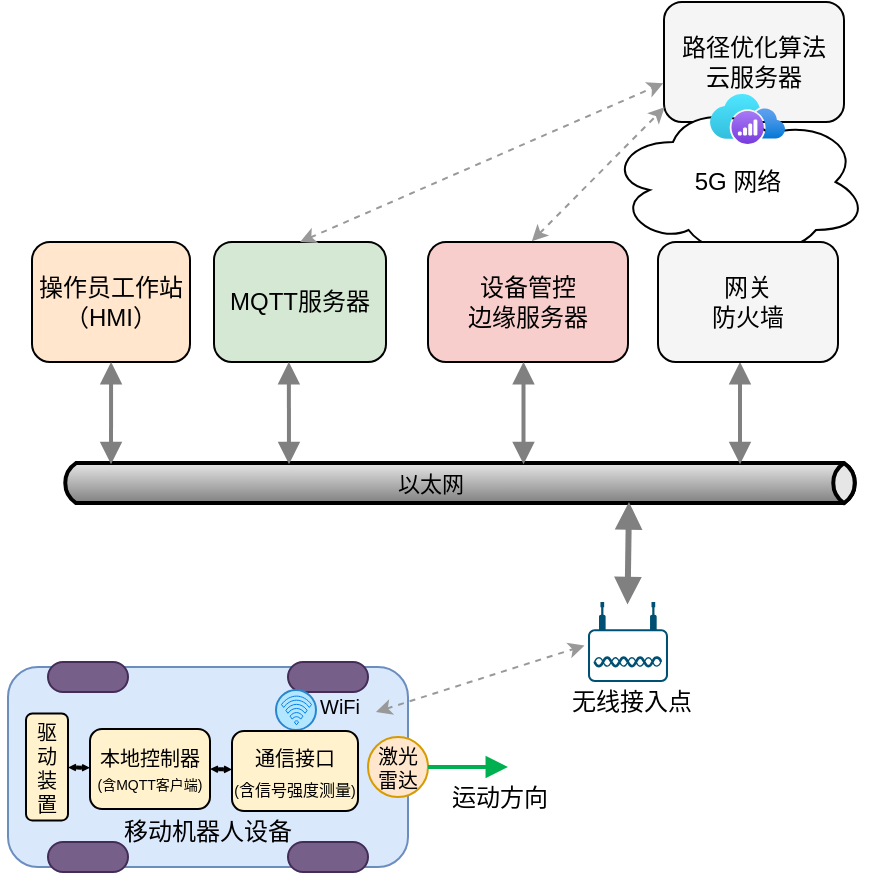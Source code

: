 <mxfile version="28.2.5">
  <diagram name="Page-1" id="eW3xqZJNIczU26sJt-Gz">
    <mxGraphModel dx="1240" dy="660" grid="1" gridSize="10" guides="1" tooltips="1" connect="1" arrows="1" fold="1" page="1" pageScale="1" pageWidth="960" pageHeight="1280" math="0" shadow="0">
      <root>
        <mxCell id="0" />
        <mxCell id="1" parent="0" />
        <mxCell id="mqtt" value="MQTT服务器" style="rounded=1;whiteSpace=wrap;html=1;fillColor=#d5e8d4;" parent="1" vertex="1">
          <mxGeometry x="173" y="180" width="86" height="60" as="geometry" />
        </mxCell>
        <mxCell id="edge" value="&lt;div&gt;设备管控&lt;/div&gt;&lt;div&gt;边缘服务器&lt;/div&gt;" style="rounded=1;whiteSpace=wrap;html=1;fillColor=#f8cecc;" parent="1" vertex="1">
          <mxGeometry x="280" y="180" width="100" height="60" as="geometry" />
        </mxCell>
        <mxCell id="hmi" value="&lt;div&gt;操作员工作站&lt;/div&gt;&lt;div&gt;（HMI）&lt;/div&gt;" style="rounded=1;whiteSpace=wrap;html=1;fillColor=#ffe6cc;" parent="1" vertex="1">
          <mxGeometry x="82" y="180" width="79" height="60" as="geometry" />
        </mxCell>
        <mxCell id="cloud" value="&lt;div&gt;路径优化算法&lt;/div&gt;&lt;div&gt;云服务器&lt;/div&gt;" style="rounded=1;whiteSpace=wrap;html=1;fillColor=#f5f5f5;" parent="1" vertex="1">
          <mxGeometry x="398" y="60" width="90" height="60" as="geometry" />
        </mxCell>
        <mxCell id="e6" style="endArrow=classic;endFill=1;dashed=1;strokeColor=#999999;entryX=-0.004;entryY=0.677;entryDx=0;entryDy=0;entryPerimeter=0;exitX=0.5;exitY=0;exitDx=0;exitDy=0;startArrow=classic;startFill=1;startSize=5;endSize=5;" parent="1" source="mqtt" target="cloud" edge="1">
          <mxGeometry relative="1" as="geometry">
            <mxPoint x="-181" y="213.406" as="sourcePoint" />
            <mxPoint x="360.0" y="99.998" as="targetPoint" />
          </mxGeometry>
        </mxCell>
        <mxCell id="FVhyo1jwLFq0jIHUH1NA-1" value="" style="rounded=1;whiteSpace=wrap;html=1;fillColor=#dae8fc;strokeColor=#6c8ebf;fontSize=14;fontStyle=1;fontColor=light-dark(#000000,#2433FF);" parent="1" vertex="1">
          <mxGeometry x="70" y="392.5" width="200" height="100" as="geometry" />
        </mxCell>
        <mxCell id="FVhyo1jwLFq0jIHUH1NA-2" value="激光雷达" style="ellipse;whiteSpace=wrap;html=1;fillColor=#ffe6cc;strokeColor=#d79b00;fontSize=10;" parent="1" vertex="1">
          <mxGeometry x="250" y="427.5" width="30" height="30" as="geometry" />
        </mxCell>
        <mxCell id="FVhyo1jwLFq0jIHUH1NA-4" style="endArrow=block;endFill=1;strokeColor=#00b050;strokeWidth=2;" parent="1" edge="1">
          <mxGeometry relative="1" as="geometry">
            <mxPoint x="320" y="442.5" as="targetPoint" />
            <mxPoint x="280.0" y="442.5" as="sourcePoint" />
            <Array as="points" />
          </mxGeometry>
        </mxCell>
        <mxCell id="FVhyo1jwLFq0jIHUH1NA-5" value="运动方向" style="text;html=1;strokeColor=none;fillColor=none;fontSize=12;" parent="1" vertex="1">
          <mxGeometry x="290" y="443.5" width="60" height="20" as="geometry" />
        </mxCell>
        <mxCell id="FVhyo1jwLFq0jIHUH1NA-6" value="" style="rounded=1;whiteSpace=wrap;html=1;arcSize=50;fillColor=light-dark(#76608a, #c0c0c0);fontColor=#ffffff;strokeColor=#432D57;" parent="1" vertex="1">
          <mxGeometry x="210" y="390" width="40" height="15" as="geometry" />
        </mxCell>
        <mxCell id="FVhyo1jwLFq0jIHUH1NA-7" value="" style="rounded=1;whiteSpace=wrap;html=1;arcSize=50;fillColor=light-dark(#76608a, #c0c0c0);fontColor=#ffffff;strokeColor=#432D57;" parent="1" vertex="1">
          <mxGeometry x="210" y="480" width="40" height="15" as="geometry" />
        </mxCell>
        <mxCell id="FVhyo1jwLFq0jIHUH1NA-8" value="" style="rounded=1;whiteSpace=wrap;html=1;arcSize=50;fillColor=light-dark(#76608a, #c0c0c0);fontColor=#ffffff;strokeColor=#432D57;" parent="1" vertex="1">
          <mxGeometry x="90" y="480" width="40" height="15" as="geometry" />
        </mxCell>
        <mxCell id="FVhyo1jwLFq0jIHUH1NA-9" value="" style="rounded=1;whiteSpace=wrap;html=1;arcSize=50;fillColor=light-dark(#76608a, #c0c0c0);fontColor=#ffffff;strokeColor=#432D57;fillStyle=solid;" parent="1" vertex="1">
          <mxGeometry x="90" y="390" width="40" height="15" as="geometry" />
        </mxCell>
        <mxCell id="drive" value="&lt;font&gt;驱动装置&lt;/font&gt;" style="rounded=1;whiteSpace=wrap;html=1;fillColor=#fff2cc;fontSize=10;" parent="1" vertex="1">
          <mxGeometry x="79" y="415.75" width="21" height="53.5" as="geometry" />
        </mxCell>
        <mxCell id="controller" value="&lt;div&gt;本地控制器&lt;/div&gt;&lt;div&gt;&lt;font style=&quot;font-size: 7px;&quot;&gt;(含MQTT客户端)&lt;/font&gt;&lt;/div&gt;" style="rounded=1;whiteSpace=wrap;html=1;fillColor=#fff2cc;fontSize=10;align=center;" parent="1" vertex="1">
          <mxGeometry x="111" y="423.5" width="60" height="40" as="geometry" />
        </mxCell>
        <mxCell id="FVhyo1jwLFq0jIHUH1NA-11" value="" style="group" parent="1" vertex="1" connectable="0">
          <mxGeometry x="204" y="404" width="20" height="20" as="geometry" />
        </mxCell>
        <mxCell id="FVhyo1jwLFq0jIHUH1NA-3" value="" style="ellipse;whiteSpace=wrap;html=1;fillColor=#b3e6ff;strokeColor=light-dark(#2986cc, #0080c0);" parent="FVhyo1jwLFq0jIHUH1NA-11" vertex="1">
          <mxGeometry width="20" height="20" as="geometry" />
        </mxCell>
        <mxCell id="FVhyo1jwLFq0jIHUH1NA-10" value="" style="html=1;verticalLabelPosition=bottom;align=center;labelBackgroundColor=#ffffff;verticalAlign=top;strokeWidth=0.5;strokeColor=light-dark(#0080F0, #0080c0);shadow=0;dashed=0;shape=mxgraph.ios7.icons.wifi;pointerEvents=1;fillColor=none;" parent="FVhyo1jwLFq0jIHUH1NA-11" vertex="1">
          <mxGeometry x="2.5" y="2.81" width="15" height="14.38" as="geometry" />
        </mxCell>
        <mxCell id="comm" value="&lt;font style=&quot;font-size: 10px;&quot;&gt;通信接口&lt;/font&gt;&lt;br&gt;&lt;font style=&quot;font-size: 7px;&quot;&gt;(&lt;/font&gt;&lt;font style=&quot;font-size: 8px;&quot;&gt;含信号强度测量&lt;/font&gt;&lt;font style=&quot;font-size: 7px;&quot;&gt;)&lt;/font&gt;" style="rounded=1;whiteSpace=wrap;html=1;fillColor=#fff2cc;" parent="1" vertex="1">
          <mxGeometry x="182" y="424.5" width="63" height="40" as="geometry" />
        </mxCell>
        <mxCell id="FVhyo1jwLFq0jIHUH1NA-12" value="&lt;span style=&quot;color: light-dark(rgb(0, 0, 0), rgb(0, 128, 192));&quot;&gt;WiFi&lt;/span&gt;" style="text;html=1;strokeColor=none;fillColor=none;fontSize=10;fontColor=light-dark(default, #0080c0);" parent="1" vertex="1">
          <mxGeometry x="224" y="400" width="30" height="20" as="geometry" />
        </mxCell>
        <mxCell id="FVhyo1jwLFq0jIHUH1NA-13" value="" style="endArrow=open;startArrow=open;html=1;rounded=0;endSize=0;startSize=0;strokeWidth=2;startFill=0;endFill=0;" parent="1" source="drive" target="controller" edge="1">
          <mxGeometry width="50" height="50" relative="1" as="geometry">
            <mxPoint x="130" y="440" as="sourcePoint" />
            <mxPoint x="180" y="390" as="targetPoint" />
          </mxGeometry>
        </mxCell>
        <mxCell id="FVhyo1jwLFq0jIHUH1NA-14" value="" style="endArrow=open;startArrow=open;html=1;rounded=0;endSize=0;startSize=0;strokeWidth=2;startFill=0;endFill=0;entryX=1;entryY=0.5;entryDx=0;entryDy=0;" parent="1" source="comm" target="controller" edge="1">
          <mxGeometry width="50" height="50" relative="1" as="geometry">
            <mxPoint x="130" y="460" as="sourcePoint" />
            <mxPoint x="141" y="460" as="targetPoint" />
          </mxGeometry>
        </mxCell>
        <UserObject label="移动机器人设备" placeholders="1" name="Variable" id="FVhyo1jwLFq0jIHUH1NA-15">
          <mxCell style="text;html=1;strokeColor=none;fillColor=none;align=center;verticalAlign=middle;whiteSpace=wrap;overflow=hidden;" parent="1" vertex="1">
            <mxGeometry x="115" y="464.5" width="110" height="20" as="geometry" />
          </mxCell>
        </UserObject>
        <mxCell id="FVhyo1jwLFq0jIHUH1NA-16" value="" style="points=[[0.03,0.36,0],[0.18,0,0],[0.5,0.34,0],[0.82,0,0],[0.97,0.36,0],[1,0.67,0],[0.975,0.975,0],[0.5,1,0],[0.025,0.975,0],[0,0.67,0]];verticalLabelPosition=bottom;sketch=0;html=1;verticalAlign=top;aspect=fixed;align=center;pointerEvents=1;shape=mxgraph.cisco19.wireless_access_point;fillColor=light-dark(#005073, #005073);strokeColor=none;" parent="1" vertex="1">
          <mxGeometry x="360" y="360" width="40" height="40" as="geometry" />
        </mxCell>
        <mxCell id="R1A_L2GhcnPYgh5P6Ur9-2" value="无线接入点" style="text;html=1;strokeColor=none;fillColor=none;fontSize=12;" vertex="1" parent="1">
          <mxGeometry x="350" y="395.75" width="90" height="20" as="geometry" />
        </mxCell>
        <mxCell id="R1A_L2GhcnPYgh5P6Ur9-39" value="" style="group" vertex="1" connectable="0" parent="1">
          <mxGeometry x="66" y="240" width="430" height="110" as="geometry" />
        </mxCell>
        <mxCell id="R1A_L2GhcnPYgh5P6Ur9-13" value="" style="strokeWidth=2;strokeColor=#000000;dashed=0;align=center;html=1;fontSize=8;shape=mxgraph.eip.messageChannel;" vertex="1" parent="R1A_L2GhcnPYgh5P6Ur9-39">
          <mxGeometry x="30" y="51.07" width="400" height="18.93" as="geometry" />
        </mxCell>
        <mxCell id="R1A_L2GhcnPYgh5P6Ur9-15" value="" style="edgeStyle=elbowEdgeStyle;strokeWidth=2;rounded=0;endArrow=block;startArrow=block;startSize=6;endSize=6;dashed=0;html=1;strokeColor=#808080;" edge="1" parent="R1A_L2GhcnPYgh5P6Ur9-39">
          <mxGeometry relative="1" as="geometry">
            <mxPoint x="55.542" as="sourcePoint" />
            <mxPoint x="55.473" y="51.07" as="targetPoint" />
          </mxGeometry>
        </mxCell>
        <mxCell id="R1A_L2GhcnPYgh5P6Ur9-16" value="" style="edgeStyle=elbowEdgeStyle;strokeWidth=2;rounded=0;endArrow=block;startArrow=block;startSize=6;endSize=6;dashed=0;html=1;strokeColor=#808080;" edge="1" parent="R1A_L2GhcnPYgh5P6Ur9-39">
          <mxGeometry relative="1" as="geometry">
            <mxPoint x="144.417" as="sourcePoint" />
            <mxPoint x="144.348" y="51.07" as="targetPoint" />
          </mxGeometry>
        </mxCell>
        <mxCell id="R1A_L2GhcnPYgh5P6Ur9-17" value="" style="edgeStyle=elbowEdgeStyle;strokeWidth=2;rounded=0;endArrow=block;startArrow=block;startSize=6;endSize=6;dashed=0;html=1;strokeColor=#808080;" edge="1" parent="R1A_L2GhcnPYgh5P6Ur9-39">
          <mxGeometry relative="1" as="geometry">
            <mxPoint x="261.75" as="sourcePoint" />
            <mxPoint x="261.75" y="51.07" as="targetPoint" />
            <Array as="points">
              <mxPoint x="261.75" />
            </Array>
          </mxGeometry>
        </mxCell>
        <mxCell id="e4" value="以太网" style="noEdgeStyle=1;html=1;align=center;verticalAlign=middle;fontSize=11;fillColor=none;strokeColor=none;" parent="R1A_L2GhcnPYgh5P6Ur9-39" vertex="1">
          <mxGeometry x="192.604" y="51.07" width="44.792" height="20" as="geometry" />
        </mxCell>
        <mxCell id="R1A_L2GhcnPYgh5P6Ur9-14" value="" style="edgeStyle=elbowEdgeStyle;strokeWidth=3;rounded=0;endArrow=block;startArrow=block;startSize=6;endSize=6;dashed=0;html=1;strokeColor=#808080;exitX=0.494;exitY=0.031;exitDx=0;exitDy=0;exitPerimeter=0;" edge="1" parent="1" source="FVhyo1jwLFq0jIHUH1NA-16">
          <mxGeometry relative="1" as="geometry">
            <mxPoint x="420" y="330" as="sourcePoint" />
            <mxPoint x="381" y="310.0" as="targetPoint" />
            <Array as="points" />
          </mxGeometry>
        </mxCell>
        <mxCell id="R1A_L2GhcnPYgh5P6Ur9-41" value="" style="edgeStyle=elbowEdgeStyle;strokeWidth=2;rounded=0;endArrow=block;startArrow=block;startSize=6;endSize=6;dashed=0;html=1;strokeColor=#808080;" edge="1" parent="1">
          <mxGeometry relative="1" as="geometry">
            <mxPoint x="436.0" y="240" as="sourcePoint" />
            <mxPoint x="436" y="291.07" as="targetPoint" />
            <Array as="points">
              <mxPoint x="436.0" y="240" />
            </Array>
          </mxGeometry>
        </mxCell>
        <mxCell id="R1A_L2GhcnPYgh5P6Ur9-44" value="5G 网络" style="ellipse;shape=cloud;whiteSpace=wrap;html=1;align=center;" vertex="1" parent="1">
          <mxGeometry x="370" y="110" width="130" height="80" as="geometry" />
        </mxCell>
        <mxCell id="R1A_L2GhcnPYgh5P6Ur9-43" value="" style="image;aspect=fixed;html=1;points=[];align=center;fontSize=12;image=img/lib/azure2/hybrid_multicloud/Azure_Operator_5G_Core.svg;" vertex="1" parent="1">
          <mxGeometry x="421" y="106" width="37.51" height="25" as="geometry" />
        </mxCell>
        <mxCell id="R1A_L2GhcnPYgh5P6Ur9-42" value="&lt;div&gt;网关&lt;/div&gt;&lt;div&gt;防火墙&lt;/div&gt;" style="rounded=1;whiteSpace=wrap;html=1;fillColor=#f5f5f5;" vertex="1" parent="1">
          <mxGeometry x="395" y="180" width="90" height="60" as="geometry" />
        </mxCell>
        <mxCell id="R1A_L2GhcnPYgh5P6Ur9-46" style="endArrow=classic;endFill=1;dashed=1;strokeColor=#999999;entryX=0.003;entryY=0.877;entryDx=0;entryDy=0;entryPerimeter=0;exitX=0.519;exitY=-0.006;exitDx=0;exitDy=0;startArrow=classic;startFill=1;startSize=5;endSize=5;exitPerimeter=0;" edge="1" parent="1" source="edge" target="cloud">
          <mxGeometry relative="1" as="geometry">
            <mxPoint x="360" y="189" as="sourcePoint" />
            <mxPoint x="542" y="110" as="targetPoint" />
          </mxGeometry>
        </mxCell>
        <mxCell id="R1A_L2GhcnPYgh5P6Ur9-47" style="endArrow=classic;endFill=1;dashed=1;strokeColor=#999999;entryX=-0.044;entryY=0.544;entryDx=0;entryDy=0;entryPerimeter=0;exitX=1;exitY=0.75;exitDx=0;exitDy=0;startArrow=classic;startFill=1;startSize=5;endSize=5;" edge="1" parent="1" source="FVhyo1jwLFq0jIHUH1NA-12" target="FVhyo1jwLFq0jIHUH1NA-16">
          <mxGeometry relative="1" as="geometry">
            <mxPoint x="340" y="227" as="sourcePoint" />
            <mxPoint x="406" y="160" as="targetPoint" />
          </mxGeometry>
        </mxCell>
      </root>
    </mxGraphModel>
  </diagram>
</mxfile>
